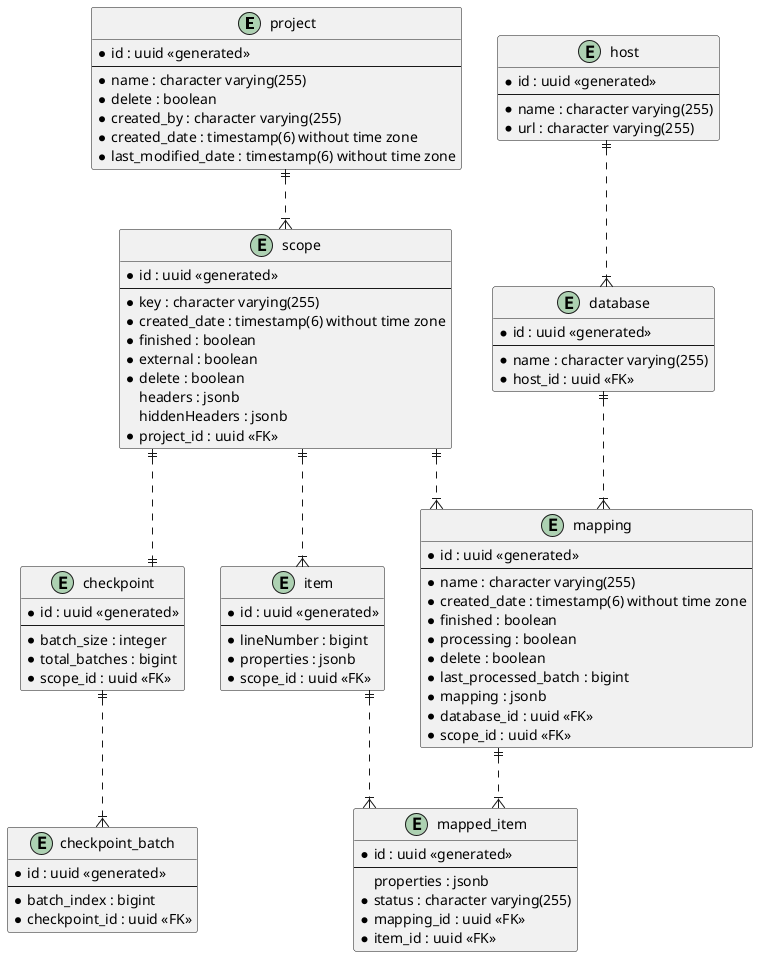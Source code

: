@startuml
skinparam linetype ortho

entity project {
    * id : uuid <<generated>>
    --
    * name : character varying(255)
    * delete : boolean
    * created_by : character varying(255)
    * created_date : timestamp(6) without time zone
    * last_modified_date : timestamp(6) without time zone
}

entity scope {
    * id : uuid <<generated>>
    --
    * key : character varying(255)
    * created_date : timestamp(6) without time zone
    * finished : boolean
    * external : boolean
    * delete : boolean
    headers : jsonb
    hiddenHeaders : jsonb
    * project_id : uuid <<FK>>
}

entity item {
    * id : uuid <<generated>>
    --
    * lineNumber : bigint
    * properties : jsonb
    * scope_id : uuid <<FK>>
}

entity checkpoint {
    * id : uuid <<generated>>
    --
    * batch_size : integer
    * total_batches : bigint
    * scope_id : uuid <<FK>>
}

entity checkpoint_batch {
    * id : uuid <<generated>>
    --
    * batch_index : bigint
    * checkpoint_id : uuid <<FK>>
}

entity host {
    * id : uuid <<generated>>
    --
    * name : character varying(255)
    * url : character varying(255)
}

entity mapping {
    * id : uuid <<generated>>
    --
    * name : character varying(255)
    * created_date : timestamp(6) without time zone
    * finished : boolean
    * processing : boolean
    * delete : boolean
    * last_processed_batch : bigint
    * mapping : jsonb
    * database_id : uuid <<FK>>
    * scope_id : uuid <<FK>>
}

entity database {
    * id : uuid <<generated>>
    --
    * name : character varying(255)
    * host_id : uuid <<FK>>
}

entity mapped_item {
    * id : uuid <<generated>>
    --
    properties : jsonb
    * status : character varying(255)
    * mapping_id : uuid <<FK>>
    * item_id : uuid <<FK>>
}

project ||..|{ scope
scope ||..|{ item

scope ||..|| checkpoint
checkpoint ||..|{ checkpoint_batch

database ||..|{ mapping
host ||..|{ database
scope ||..|{ mapping

item ||..|{ mapped_item
mapping ||..|{ mapped_item

@enduml